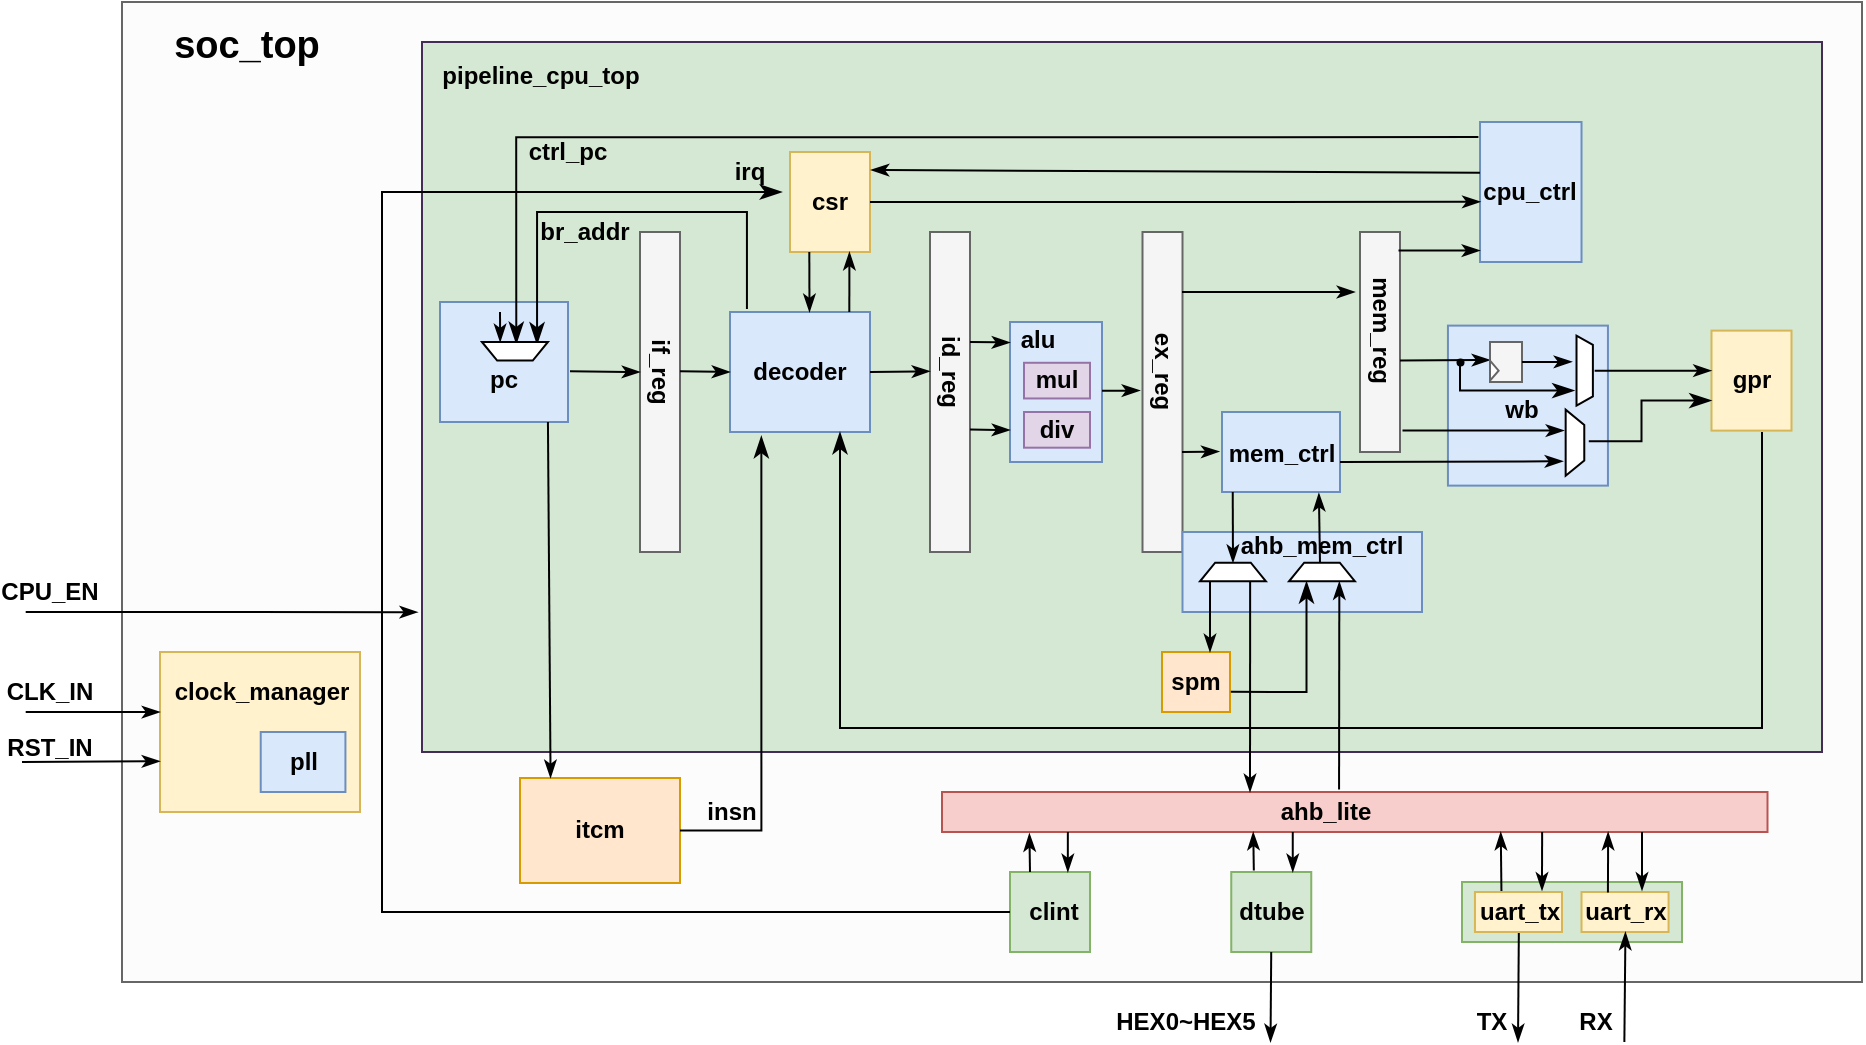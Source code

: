 <mxfile version="22.1.18" type="github">
  <diagram id="prtHgNgQTEPvFCAcTncT" name="Page-1">
    <mxGraphModel dx="1904" dy="692" grid="1" gridSize="10" guides="1" tooltips="1" connect="1" arrows="1" fold="1" page="1" pageScale="1" pageWidth="827" pageHeight="1169" math="0" shadow="0">
      <root>
        <mxCell id="0" />
        <mxCell id="1" parent="0" />
        <mxCell id="tgm_Jqc1dGNHZtKfvELZ-35" value="" style="rounded=0;whiteSpace=wrap;html=1;fillColor=#fcfcfc;fontColor=#333333;strokeColor=#666666;" parent="1" vertex="1">
          <mxGeometry x="-300" y="170" width="870" height="490" as="geometry" />
        </mxCell>
        <mxCell id="tgm_Jqc1dGNHZtKfvELZ-13" value="" style="rounded=0;whiteSpace=wrap;html=1;fontStyle=0;fillColor=#D5E8D4;strokeColor=#432D57;fontColor=#ffffff;" parent="1" vertex="1">
          <mxGeometry x="-150" y="190" width="700" height="355" as="geometry" />
        </mxCell>
        <mxCell id="fg3nBgNCY8PNhnOmm2WZ-23" value="" style="rounded=0;whiteSpace=wrap;html=1;fontStyle=0;fillColor=#f8cecc;strokeColor=#b85450;" parent="1" vertex="1">
          <mxGeometry x="110" y="565" width="412.75" height="20" as="geometry" />
        </mxCell>
        <mxCell id="fg3nBgNCY8PNhnOmm2WZ-125" value="" style="rounded=0;whiteSpace=wrap;html=1;fontStyle=0;fillColor=#dae8fc;strokeColor=#6c8ebf;" parent="1" vertex="1">
          <mxGeometry x="362.97" y="331.81" width="80" height="80" as="geometry" />
        </mxCell>
        <mxCell id="fg3nBgNCY8PNhnOmm2WZ-1" value="" style="rounded=0;whiteSpace=wrap;html=1;fontStyle=0;fillColor=#dae8fc;strokeColor=#6c8ebf;" parent="1" vertex="1">
          <mxGeometry x="-141" y="320" width="64" height="60" as="geometry" />
        </mxCell>
        <mxCell id="fg3nBgNCY8PNhnOmm2WZ-3" value="pc" style="text;strokeColor=none;align=center;fillColor=none;html=1;verticalAlign=middle;whiteSpace=wrap;rounded=0;fontStyle=1;" parent="1" vertex="1">
          <mxGeometry x="-124" y="349.31" width="30" height="20" as="geometry" />
        </mxCell>
        <mxCell id="fg3nBgNCY8PNhnOmm2WZ-4" value="" style="rounded=0;whiteSpace=wrap;html=1;fontStyle=0;fillColor=#f5f5f5;fontColor=#333333;strokeColor=#666666;" parent="1" vertex="1">
          <mxGeometry x="-41" y="285" width="20" height="160" as="geometry" />
        </mxCell>
        <mxCell id="fg3nBgNCY8PNhnOmm2WZ-5" value="if_reg" style="text;strokeColor=none;align=center;fillColor=none;html=1;verticalAlign=middle;whiteSpace=wrap;rounded=0;shadow=0;fontSize=12;fontStyle=1;rotation=90;" parent="1" vertex="1">
          <mxGeometry x="-61" y="340" width="60" height="30" as="geometry" />
        </mxCell>
        <mxCell id="fg3nBgNCY8PNhnOmm2WZ-6" value="" style="rounded=0;whiteSpace=wrap;html=1;fontStyle=0;fillColor=#dae8fc;strokeColor=#6c8ebf;" parent="1" vertex="1">
          <mxGeometry x="4" y="325" width="70" height="60" as="geometry" />
        </mxCell>
        <mxCell id="fg3nBgNCY8PNhnOmm2WZ-7" value="decoder" style="text;strokeColor=none;align=center;fillColor=none;html=1;verticalAlign=middle;whiteSpace=wrap;rounded=0;fontStyle=1;" parent="1" vertex="1">
          <mxGeometry x="9" y="345" width="60" height="20" as="geometry" />
        </mxCell>
        <mxCell id="fg3nBgNCY8PNhnOmm2WZ-9" value="" style="rounded=0;whiteSpace=wrap;html=1;fontStyle=0;fillColor=#f5f5f5;fontColor=#333333;strokeColor=#666666;" parent="1" vertex="1">
          <mxGeometry x="104" y="285" width="20" height="160" as="geometry" />
        </mxCell>
        <mxCell id="fg3nBgNCY8PNhnOmm2WZ-10" value="id_reg" style="text;strokeColor=none;align=center;fillColor=none;html=1;verticalAlign=middle;whiteSpace=wrap;rounded=0;shadow=0;fontSize=12;fontStyle=1;rotation=90;" parent="1" vertex="1">
          <mxGeometry x="84" y="340" width="60" height="30" as="geometry" />
        </mxCell>
        <mxCell id="fg3nBgNCY8PNhnOmm2WZ-11" value="" style="rounded=0;whiteSpace=wrap;html=1;fontStyle=0;fillColor=#f5f5f5;fontColor=#333333;strokeColor=#666666;" parent="1" vertex="1">
          <mxGeometry x="210.25" y="285" width="20" height="160" as="geometry" />
        </mxCell>
        <mxCell id="fg3nBgNCY8PNhnOmm2WZ-12" value="ex_reg" style="text;strokeColor=none;align=center;fillColor=none;html=1;verticalAlign=middle;whiteSpace=wrap;rounded=0;shadow=0;fontSize=12;fontStyle=1;rotation=90;" parent="1" vertex="1">
          <mxGeometry x="190.25" y="340" width="60" height="30" as="geometry" />
        </mxCell>
        <mxCell id="fg3nBgNCY8PNhnOmm2WZ-13" value="" style="rounded=0;whiteSpace=wrap;html=1;fontStyle=0;fillColor=#f5f5f5;fontColor=#333333;strokeColor=#666666;" parent="1" vertex="1">
          <mxGeometry x="319" y="285" width="20" height="110" as="geometry" />
        </mxCell>
        <mxCell id="fg3nBgNCY8PNhnOmm2WZ-14" value="mem_reg" style="text;strokeColor=none;align=center;fillColor=none;html=1;verticalAlign=middle;whiteSpace=wrap;rounded=0;shadow=0;fontSize=12;fontStyle=1;rotation=90;" parent="1" vertex="1">
          <mxGeometry x="299" y="319.31" width="60" height="30" as="geometry" />
        </mxCell>
        <mxCell id="fg3nBgNCY8PNhnOmm2WZ-15" value="" style="rounded=0;whiteSpace=wrap;html=1;fontStyle=0;fillColor=#dae8fc;strokeColor=#6c8ebf;" parent="1" vertex="1">
          <mxGeometry x="144" y="330" width="46" height="70" as="geometry" />
        </mxCell>
        <mxCell id="fg3nBgNCY8PNhnOmm2WZ-16" value="alu" style="text;strokeColor=none;align=center;fillColor=none;html=1;verticalAlign=middle;whiteSpace=wrap;rounded=0;fontStyle=1;" parent="1" vertex="1">
          <mxGeometry x="128" y="329.31" width="60" height="20" as="geometry" />
        </mxCell>
        <mxCell id="fg3nBgNCY8PNhnOmm2WZ-17" value="" style="rounded=0;whiteSpace=wrap;html=1;fontStyle=0;fillColor=#dae8fc;strokeColor=#6c8ebf;" parent="1" vertex="1">
          <mxGeometry x="250" y="375" width="59" height="40" as="geometry" />
        </mxCell>
        <mxCell id="fg3nBgNCY8PNhnOmm2WZ-18" value="mem_ctrl" style="text;strokeColor=none;align=center;fillColor=none;html=1;verticalAlign=middle;whiteSpace=wrap;rounded=0;fontStyle=1;" parent="1" vertex="1">
          <mxGeometry x="250" y="385.69" width="60" height="20" as="geometry" />
        </mxCell>
        <mxCell id="fg3nBgNCY8PNhnOmm2WZ-19" value="" style="rounded=0;whiteSpace=wrap;html=1;fontStyle=0;fillColor=#dae8fc;strokeColor=#6c8ebf;" parent="1" vertex="1">
          <mxGeometry x="230.25" y="435" width="119.75" height="40" as="geometry" />
        </mxCell>
        <mxCell id="fg3nBgNCY8PNhnOmm2WZ-20" value="ahb_mem_ctrl" style="text;strokeColor=none;align=center;fillColor=none;html=1;verticalAlign=middle;whiteSpace=wrap;rounded=0;fontStyle=1;" parent="1" vertex="1">
          <mxGeometry x="270" y="431.81" width="60" height="20" as="geometry" />
        </mxCell>
        <mxCell id="fg3nBgNCY8PNhnOmm2WZ-21" value="" style="rounded=0;whiteSpace=wrap;html=1;fontStyle=0;fillColor=#ffe6cc;strokeColor=#d79b00;" parent="1" vertex="1">
          <mxGeometry x="220" y="495" width="34" height="30" as="geometry" />
        </mxCell>
        <mxCell id="fg3nBgNCY8PNhnOmm2WZ-22" value="spm" style="text;strokeColor=none;align=center;fillColor=none;html=1;verticalAlign=middle;whiteSpace=wrap;rounded=0;fontStyle=1;" parent="1" vertex="1">
          <mxGeometry x="215" y="505" width="44" height="10" as="geometry" />
        </mxCell>
        <mxCell id="fg3nBgNCY8PNhnOmm2WZ-24" value="ahb_lite" style="text;strokeColor=none;align=center;fillColor=none;html=1;verticalAlign=middle;whiteSpace=wrap;rounded=0;fontStyle=1;" parent="1" vertex="1">
          <mxGeometry x="271.97" y="565" width="60" height="20" as="geometry" />
        </mxCell>
        <mxCell id="fg3nBgNCY8PNhnOmm2WZ-31" value="" style="endArrow=classicThin;html=1;curved=1;rounded=0;endFill=1;" parent="1" edge="1">
          <mxGeometry width="50" height="50" relative="1" as="geometry">
            <mxPoint x="-76" y="354.66" as="sourcePoint" />
            <mxPoint x="-41" y="355" as="targetPoint" />
          </mxGeometry>
        </mxCell>
        <mxCell id="fg3nBgNCY8PNhnOmm2WZ-33" value="" style="endArrow=classicThin;html=1;curved=1;rounded=0;endFill=1;" parent="1" edge="1">
          <mxGeometry width="50" height="50" relative="1" as="geometry">
            <mxPoint x="-21" y="354.66" as="sourcePoint" />
            <mxPoint x="4" y="355" as="targetPoint" />
          </mxGeometry>
        </mxCell>
        <mxCell id="fg3nBgNCY8PNhnOmm2WZ-34" value="" style="endArrow=classicThin;html=1;curved=1;rounded=0;endFill=1;" parent="1" edge="1">
          <mxGeometry width="50" height="50" relative="1" as="geometry">
            <mxPoint x="74" y="355" as="sourcePoint" />
            <mxPoint x="104" y="354.66" as="targetPoint" />
          </mxGeometry>
        </mxCell>
        <mxCell id="fg3nBgNCY8PNhnOmm2WZ-35" value="" style="endArrow=classicThin;html=1;curved=1;rounded=0;endFill=1;" parent="1" edge="1">
          <mxGeometry width="50" height="50" relative="1" as="geometry">
            <mxPoint x="124" y="340" as="sourcePoint" />
            <mxPoint x="144" y="340.24" as="targetPoint" />
          </mxGeometry>
        </mxCell>
        <mxCell id="fg3nBgNCY8PNhnOmm2WZ-36" value="" style="endArrow=classicThin;html=1;curved=1;rounded=0;endFill=1;" parent="1" edge="1">
          <mxGeometry width="50" height="50" relative="1" as="geometry">
            <mxPoint x="190" y="364.39" as="sourcePoint" />
            <mxPoint x="209" y="364.31" as="targetPoint" />
          </mxGeometry>
        </mxCell>
        <mxCell id="fg3nBgNCY8PNhnOmm2WZ-37" value="" style="endArrow=classicThin;html=1;curved=1;rounded=0;endFill=1;entryX=-0.023;entryY=0.494;entryDx=0;entryDy=0;entryPerimeter=0;" parent="1" target="fg3nBgNCY8PNhnOmm2WZ-17" edge="1">
          <mxGeometry width="50" height="50" relative="1" as="geometry">
            <mxPoint x="230" y="395" as="sourcePoint" />
            <mxPoint x="234" y="395" as="targetPoint" />
          </mxGeometry>
        </mxCell>
        <mxCell id="fg3nBgNCY8PNhnOmm2WZ-38" value="" style="endArrow=classicThin;html=1;curved=1;rounded=0;endFill=1;" parent="1" edge="1">
          <mxGeometry width="50" height="50" relative="1" as="geometry">
            <mxPoint x="230" y="315" as="sourcePoint" />
            <mxPoint x="316.48" y="315" as="targetPoint" />
          </mxGeometry>
        </mxCell>
        <mxCell id="fg3nBgNCY8PNhnOmm2WZ-45" value="" style="endArrow=classicThin;html=1;curved=1;rounded=0;endFill=1;" parent="1" edge="1">
          <mxGeometry width="50" height="50" relative="1" as="geometry">
            <mxPoint x="264.08" y="459.65" as="sourcePoint" />
            <mxPoint x="264" y="565" as="targetPoint" />
          </mxGeometry>
        </mxCell>
        <mxCell id="fg3nBgNCY8PNhnOmm2WZ-46" value="" style="endArrow=classicThin;html=1;curved=1;rounded=0;endFill=1;entryX=0.237;entryY=1.014;entryDx=0;entryDy=0;entryPerimeter=0;exitX=0.481;exitY=-0.063;exitDx=0;exitDy=0;exitPerimeter=0;" parent="1" source="fg3nBgNCY8PNhnOmm2WZ-23" target="fg3nBgNCY8PNhnOmm2WZ-129" edge="1">
          <mxGeometry width="50" height="50" relative="1" as="geometry">
            <mxPoint x="309.25" y="555" as="sourcePoint" />
            <mxPoint x="309" y="475" as="targetPoint" />
          </mxGeometry>
        </mxCell>
        <mxCell id="fg3nBgNCY8PNhnOmm2WZ-59" value="" style="endArrow=classicThin;html=1;curved=1;rounded=0;endFill=1;entryX=0.029;entryY=0;entryDx=0;entryDy=0;entryPerimeter=0;exitX=0.805;exitY=0.501;exitDx=0;exitDy=0;exitPerimeter=0;" parent="1" edge="1">
          <mxGeometry width="50" height="50" relative="1" as="geometry">
            <mxPoint x="244.009" y="455.004" as="sourcePoint" />
            <mxPoint x="243.997" y="495" as="targetPoint" />
          </mxGeometry>
        </mxCell>
        <mxCell id="fg3nBgNCY8PNhnOmm2WZ-65" value="" style="endArrow=classicThin;html=1;endFill=1;" parent="1" edge="1">
          <mxGeometry width="50" height="50" relative="1" as="geometry">
            <mxPoint x="219" y="395" as="sourcePoint" />
            <mxPoint x="219" y="395" as="targetPoint" />
          </mxGeometry>
        </mxCell>
        <mxCell id="fg3nBgNCY8PNhnOmm2WZ-69" value="" style="endArrow=classicThin;html=1;curved=1;rounded=0;endFill=1;" parent="1" edge="1">
          <mxGeometry width="50" height="50" relative="1" as="geometry">
            <mxPoint x="309" y="399.97" as="sourcePoint" />
            <mxPoint x="420.5" y="399.66" as="targetPoint" />
          </mxGeometry>
        </mxCell>
        <mxCell id="fg3nBgNCY8PNhnOmm2WZ-70" value="" style="rounded=0;whiteSpace=wrap;html=1;fontStyle=0;fillColor=#f5f5f5;fontColor=#333333;strokeColor=#666666;" parent="1" vertex="1">
          <mxGeometry x="384" y="340" width="16" height="20" as="geometry" />
        </mxCell>
        <mxCell id="fg3nBgNCY8PNhnOmm2WZ-73" value="" style="endArrow=classicThin;html=1;curved=1;rounded=0;endFill=1;entryX=0.153;entryY=1.007;entryDx=0;entryDy=0;entryPerimeter=0;" parent="1" edge="1">
          <mxGeometry width="50" height="50" relative="1" as="geometry">
            <mxPoint x="339" y="349.29" as="sourcePoint" />
            <mxPoint x="384" y="348.98" as="targetPoint" />
          </mxGeometry>
        </mxCell>
        <mxCell id="fg3nBgNCY8PNhnOmm2WZ-74" value="" style="endArrow=classicThin;html=1;curved=1;rounded=0;endFill=1;" parent="1" edge="1">
          <mxGeometry width="50" height="50" relative="1" as="geometry">
            <mxPoint x="124" y="383.8" as="sourcePoint" />
            <mxPoint x="144" y="384.04" as="targetPoint" />
          </mxGeometry>
        </mxCell>
        <mxCell id="fg3nBgNCY8PNhnOmm2WZ-77" value="" style="endArrow=classicThin;html=1;curved=1;rounded=0;endFill=1;" parent="1" edge="1">
          <mxGeometry width="50" height="50" relative="1" as="geometry">
            <mxPoint x="400" y="349.99" as="sourcePoint" />
            <mxPoint x="425" y="349.92" as="targetPoint" />
          </mxGeometry>
        </mxCell>
        <mxCell id="fg3nBgNCY8PNhnOmm2WZ-78" value="" style="edgeStyle=elbowEdgeStyle;elbow=vertical;endArrow=classicThin;html=1;curved=0;rounded=0;endSize=8;startSize=8;endFill=1;entryX=0.221;entryY=1.126;entryDx=0;entryDy=0;entryPerimeter=0;" parent="1" source="fg3nBgNCY8PNhnOmm2WZ-82" target="fg3nBgNCY8PNhnOmm2WZ-79" edge="1">
          <mxGeometry width="50" height="50" relative="1" as="geometry">
            <mxPoint x="369" y="334.31" as="sourcePoint" />
            <mxPoint x="429" y="364.31" as="targetPoint" />
            <Array as="points">
              <mxPoint x="369" y="364.31" />
            </Array>
          </mxGeometry>
        </mxCell>
        <mxCell id="fg3nBgNCY8PNhnOmm2WZ-79" value="" style="verticalLabelPosition=middle;verticalAlign=middle;html=1;shape=trapezoid;perimeter=trapezoidPerimeter;whiteSpace=wrap;size=0.132;arcSize=10;flipV=1;labelPosition=center;align=center;rotation=-90;" parent="1" vertex="1">
          <mxGeometry x="413.85" y="350.21" width="35" height="8.19" as="geometry" />
        </mxCell>
        <mxCell id="fg3nBgNCY8PNhnOmm2WZ-85" value="" style="edgeStyle=elbowEdgeStyle;elbow=vertical;endArrow=classicThin;html=1;curved=0;rounded=0;endSize=8;startSize=8;endFill=1;" parent="1" edge="1">
          <mxGeometry width="50" height="50" relative="1" as="geometry">
            <mxPoint x="369" y="349.31" as="sourcePoint" />
            <mxPoint x="369" y="349.31" as="targetPoint" />
            <Array as="points" />
          </mxGeometry>
        </mxCell>
        <mxCell id="fg3nBgNCY8PNhnOmm2WZ-82" value="" style="shape=waypoint;sketch=0;fillStyle=solid;size=6;pointerEvents=1;points=[];fillColor=none;resizable=0;rotatable=0;perimeter=centerPerimeter;snapToPoint=1;strokeWidth=0;" parent="1" vertex="1">
          <mxGeometry x="359" y="340" width="20" height="20" as="geometry" />
        </mxCell>
        <mxCell id="fg3nBgNCY8PNhnOmm2WZ-87" value="" style="rounded=0;whiteSpace=wrap;html=1;fontStyle=0;fillColor=#fff2cc;strokeColor=#d6b656;" parent="1" vertex="1">
          <mxGeometry x="494.75" y="334.31" width="40" height="50" as="geometry" />
        </mxCell>
        <mxCell id="fg3nBgNCY8PNhnOmm2WZ-88" value="gpr" style="text;strokeColor=none;align=center;fillColor=none;html=1;verticalAlign=middle;whiteSpace=wrap;rounded=0;fontStyle=1;" parent="1" vertex="1">
          <mxGeometry x="499.75" y="349.31" width="30" height="20" as="geometry" />
        </mxCell>
        <mxCell id="fg3nBgNCY8PNhnOmm2WZ-90" value="" style="endArrow=classicThin;html=1;curved=1;rounded=0;endFill=1;exitX=0.499;exitY=-0.108;exitDx=0;exitDy=0;entryX=-0.061;entryY=0.1;entryDx=0;entryDy=0;entryPerimeter=0;exitPerimeter=0;" parent="1" source="fg3nBgNCY8PNhnOmm2WZ-79" edge="1">
          <mxGeometry width="50" height="50" relative="1" as="geometry">
            <mxPoint x="440.972" y="354.019" as="sourcePoint" />
            <mxPoint x="494.75" y="354.32" as="targetPoint" />
            <Array as="points">
              <mxPoint x="476.75" y="354.32" />
            </Array>
          </mxGeometry>
        </mxCell>
        <mxCell id="fg3nBgNCY8PNhnOmm2WZ-91" value="" style="endArrow=classicThin;html=1;curved=1;rounded=0;endFill=1;" parent="1" edge="1">
          <mxGeometry width="50" height="50" relative="1" as="geometry">
            <mxPoint x="340.25" y="384.31" as="sourcePoint" />
            <mxPoint x="421" y="384.31" as="targetPoint" />
          </mxGeometry>
        </mxCell>
        <mxCell id="fg3nBgNCY8PNhnOmm2WZ-92" value="" style="verticalLabelPosition=middle;verticalAlign=middle;html=1;shape=trapezoid;perimeter=trapezoidPerimeter;whiteSpace=wrap;size=0.23;arcSize=10;flipV=1;labelPosition=center;align=center;rotation=-90;" parent="1" vertex="1">
          <mxGeometry x="410" y="385.69" width="32.97" height="9.31" as="geometry" />
        </mxCell>
        <mxCell id="fg3nBgNCY8PNhnOmm2WZ-94" value="" style="edgeStyle=elbowEdgeStyle;elbow=horizontal;endArrow=classicThin;html=1;curved=0;rounded=0;endSize=8;startSize=8;endFill=1;entryX=0;entryY=0.75;entryDx=0;entryDy=0;exitX=0.52;exitY=-0.243;exitDx=0;exitDy=0;exitPerimeter=0;" parent="1" source="fg3nBgNCY8PNhnOmm2WZ-92" edge="1">
          <mxGeometry width="50" height="50" relative="1" as="geometry">
            <mxPoint x="433.81" y="394.372" as="sourcePoint" />
            <mxPoint x="494.75" y="369.31" as="targetPoint" />
            <Array as="points">
              <mxPoint x="459.75" y="383.12" />
            </Array>
          </mxGeometry>
        </mxCell>
        <mxCell id="fg3nBgNCY8PNhnOmm2WZ-95" value="" style="rounded=0;whiteSpace=wrap;html=1;fontStyle=0;fillColor=#dae8fc;strokeColor=#6c8ebf;" parent="1" vertex="1">
          <mxGeometry x="379.01" y="230" width="50.75" height="70" as="geometry" />
        </mxCell>
        <mxCell id="fg3nBgNCY8PNhnOmm2WZ-96" value="cpu_ctrl" style="text;strokeColor=none;align=center;fillColor=none;html=1;verticalAlign=middle;whiteSpace=wrap;rounded=0;fontStyle=1;" parent="1" vertex="1">
          <mxGeometry x="389.38" y="255" width="30" height="20" as="geometry" />
        </mxCell>
        <mxCell id="fg3nBgNCY8PNhnOmm2WZ-97" value="" style="endArrow=classicThin;html=1;curved=1;rounded=0;endFill=1;" parent="1" edge="1">
          <mxGeometry width="50" height="50" relative="1" as="geometry">
            <mxPoint x="338.25" y="294.31" as="sourcePoint" />
            <mxPoint x="379" y="294.31" as="targetPoint" />
          </mxGeometry>
        </mxCell>
        <mxCell id="fg3nBgNCY8PNhnOmm2WZ-98" value="" style="rounded=0;whiteSpace=wrap;html=1;fontStyle=0;fillColor=#fff2cc;strokeColor=#d6b656;" parent="1" vertex="1">
          <mxGeometry x="34" y="245" width="40" height="50" as="geometry" />
        </mxCell>
        <mxCell id="fg3nBgNCY8PNhnOmm2WZ-99" value="csr" style="text;strokeColor=none;align=center;fillColor=none;html=1;verticalAlign=middle;whiteSpace=wrap;rounded=0;fontStyle=1;" parent="1" vertex="1">
          <mxGeometry x="39" y="260" width="30" height="20" as="geometry" />
        </mxCell>
        <mxCell id="fg3nBgNCY8PNhnOmm2WZ-101" value="" style="endArrow=classicThin;html=1;curved=1;rounded=0;endFill=1;entryX=0.029;entryY=0;entryDx=0;entryDy=0;entryPerimeter=0;" parent="1" edge="1">
          <mxGeometry width="50" height="50" relative="1" as="geometry">
            <mxPoint x="43.66" y="295" as="sourcePoint" />
            <mxPoint x="43.737" y="325" as="targetPoint" />
          </mxGeometry>
        </mxCell>
        <mxCell id="fg3nBgNCY8PNhnOmm2WZ-102" value="" style="endArrow=classicThin;html=1;curved=1;rounded=0;endFill=1;entryX=0.118;entryY=0.5;entryDx=0;entryDy=0;entryPerimeter=0;" parent="1" edge="1">
          <mxGeometry width="50" height="50" relative="1" as="geometry">
            <mxPoint x="63.66" y="325" as="sourcePoint" />
            <mxPoint x="63.72" y="295" as="targetPoint" />
          </mxGeometry>
        </mxCell>
        <mxCell id="fg3nBgNCY8PNhnOmm2WZ-104" value="" style="endArrow=classicThin;html=1;curved=1;rounded=0;endFill=1;entryX=0.5;entryY=1;entryDx=0;entryDy=0;" parent="1" target="fg3nBgNCY8PNhnOmm2WZ-128" edge="1">
          <mxGeometry width="50" height="50" relative="1" as="geometry">
            <mxPoint x="255.37" y="415" as="sourcePoint" />
            <mxPoint x="255.37" y="435" as="targetPoint" />
          </mxGeometry>
        </mxCell>
        <mxCell id="fg3nBgNCY8PNhnOmm2WZ-105" value="" style="endArrow=classicThin;html=1;curved=1;rounded=0;endFill=1;entryX=0.821;entryY=1.014;entryDx=0;entryDy=0;entryPerimeter=0;" parent="1" target="fg3nBgNCY8PNhnOmm2WZ-17" edge="1">
          <mxGeometry width="50" height="50" relative="1" as="geometry">
            <mxPoint x="299" y="450.34" as="sourcePoint" />
            <mxPoint x="299.06" y="430.34" as="targetPoint" />
          </mxGeometry>
        </mxCell>
        <mxCell id="fg3nBgNCY8PNhnOmm2WZ-107" value="&lt;font color=&quot;#000000&quot;&gt;irq&lt;/font&gt;" style="text;strokeColor=none;align=center;fillColor=none;html=1;verticalAlign=middle;whiteSpace=wrap;rounded=0;fontStyle=1;fontColor=#336600;" parent="1" vertex="1">
          <mxGeometry x="-1" y="245" width="30" height="20" as="geometry" />
        </mxCell>
        <mxCell id="fg3nBgNCY8PNhnOmm2WZ-109" value="" style="endArrow=classicThin;html=1;curved=1;rounded=0;endFill=1;entryX=0.004;entryY=0.575;entryDx=0;entryDy=0;entryPerimeter=0;exitX=1;exitY=0.5;exitDx=0;exitDy=0;" parent="1" source="fg3nBgNCY8PNhnOmm2WZ-98" edge="1">
          <mxGeometry width="50" height="50" relative="1" as="geometry">
            <mxPoint x="54" y="269.66" as="sourcePoint" />
            <mxPoint x="379.203" y="269.91" as="targetPoint" />
          </mxGeometry>
        </mxCell>
        <mxCell id="fg3nBgNCY8PNhnOmm2WZ-110" value="" style="endArrow=classicThin;html=1;curved=1;rounded=0;endFill=1;entryX=1.012;entryY=0.18;entryDx=0;entryDy=0;entryPerimeter=0;exitX=-0.023;exitY=0.445;exitDx=0;exitDy=0;exitPerimeter=0;" parent="1" target="fg3nBgNCY8PNhnOmm2WZ-98" edge="1">
          <mxGeometry width="50" height="50" relative="1" as="geometry">
            <mxPoint x="379.013" y="255.4" as="sourcePoint" />
            <mxPoint x="55.18" y="254.6" as="targetPoint" />
          </mxGeometry>
        </mxCell>
        <mxCell id="fg3nBgNCY8PNhnOmm2WZ-112" value="" style="rounded=0;whiteSpace=wrap;html=1;fontStyle=0;fillColor=#ffe6cc;strokeColor=#d79b00;" parent="1" vertex="1">
          <mxGeometry x="-101" y="558" width="80" height="52.5" as="geometry" />
        </mxCell>
        <mxCell id="fg3nBgNCY8PNhnOmm2WZ-113" value="itcm" style="text;strokeColor=none;align=center;fillColor=none;html=1;verticalAlign=middle;whiteSpace=wrap;rounded=0;fontStyle=1;" parent="1" vertex="1">
          <mxGeometry x="-76" y="574.25" width="30" height="20" as="geometry" />
        </mxCell>
        <mxCell id="fg3nBgNCY8PNhnOmm2WZ-116" value="" style="endArrow=classicThin;html=1;curved=1;rounded=0;endFill=1;entryX=0.191;entryY=-0.001;entryDx=0;entryDy=0;entryPerimeter=0;" parent="1" target="fg3nBgNCY8PNhnOmm2WZ-112" edge="1">
          <mxGeometry width="50" height="50" relative="1" as="geometry">
            <mxPoint x="-87.03" y="380" as="sourcePoint" />
            <mxPoint x="-87.03" y="465" as="targetPoint" />
          </mxGeometry>
        </mxCell>
        <mxCell id="fg3nBgNCY8PNhnOmm2WZ-121" value="pipeline_cpu_top" style="text;strokeColor=none;align=center;fillColor=none;html=1;verticalAlign=middle;whiteSpace=wrap;rounded=0;fontStyle=1;" parent="1" vertex="1">
          <mxGeometry x="-150" y="195" width="119" height="24.31" as="geometry" />
        </mxCell>
        <mxCell id="fg3nBgNCY8PNhnOmm2WZ-124" value="" style="verticalLabelPosition=bottom;verticalAlign=top;html=1;shape=mxgraph.basic.acute_triangle;dx=0.5;rotation=90;strokeColor=#666666;" parent="1" vertex="1">
          <mxGeometry x="381.16" y="352.16" width="10" height="4.31" as="geometry" />
        </mxCell>
        <mxCell id="fg3nBgNCY8PNhnOmm2WZ-127" value="wb" style="text;strokeColor=none;align=center;fillColor=none;html=1;verticalAlign=middle;whiteSpace=wrap;rounded=0;fontStyle=1;" parent="1" vertex="1">
          <mxGeometry x="369.76" y="364.31" width="60" height="20" as="geometry" />
        </mxCell>
        <mxCell id="fg3nBgNCY8PNhnOmm2WZ-128" value="" style="verticalLabelPosition=middle;verticalAlign=middle;html=1;shape=trapezoid;perimeter=trapezoidPerimeter;whiteSpace=wrap;size=0.23;arcSize=10;flipV=1;labelPosition=center;align=center;rotation=-180;" parent="1" vertex="1">
          <mxGeometry x="239" y="450.34" width="32.97" height="9.31" as="geometry" />
        </mxCell>
        <mxCell id="fg3nBgNCY8PNhnOmm2WZ-129" value="" style="verticalLabelPosition=middle;verticalAlign=middle;html=1;shape=trapezoid;perimeter=trapezoidPerimeter;whiteSpace=wrap;size=0.23;arcSize=10;flipV=1;labelPosition=center;align=center;rotation=-180;" parent="1" vertex="1">
          <mxGeometry x="283.51" y="450.34" width="32.97" height="9.31" as="geometry" />
        </mxCell>
        <mxCell id="fg3nBgNCY8PNhnOmm2WZ-130" value="" style="edgeStyle=elbowEdgeStyle;elbow=vertical;endArrow=classicThin;html=1;curved=0;rounded=0;endSize=8;startSize=8;entryX=0.75;entryY=0;entryDx=0;entryDy=0;exitX=0.896;exitY=0.989;exitDx=0;exitDy=0;endFill=1;exitPerimeter=0;" parent="1" source="fg3nBgNCY8PNhnOmm2WZ-22" edge="1">
          <mxGeometry width="50" height="50" relative="1" as="geometry">
            <mxPoint x="278.25" y="504.65" as="sourcePoint" />
            <mxPoint x="292.25" y="459.65" as="targetPoint" />
            <Array as="points">
              <mxPoint x="292" y="515" />
            </Array>
          </mxGeometry>
        </mxCell>
        <mxCell id="fg3nBgNCY8PNhnOmm2WZ-133" value="" style="edgeStyle=elbowEdgeStyle;elbow=vertical;endArrow=classicThin;html=1;curved=0;rounded=0;endSize=8;startSize=8;endFill=1;exitX=0.121;exitY=-0.025;exitDx=0;exitDy=0;exitPerimeter=0;entryX=0.835;entryY=0.864;entryDx=0;entryDy=0;entryPerimeter=0;" parent="1" source="fg3nBgNCY8PNhnOmm2WZ-6" target="fg3nBgNCY8PNhnOmm2WZ-136" edge="1">
          <mxGeometry width="50" height="50" relative="1" as="geometry">
            <mxPoint x="-10" y="325" as="sourcePoint" />
            <mxPoint x="-92" y="335" as="targetPoint" />
            <Array as="points">
              <mxPoint x="-60" y="275" />
            </Array>
          </mxGeometry>
        </mxCell>
        <mxCell id="fg3nBgNCY8PNhnOmm2WZ-135" value="" style="edgeStyle=segmentEdgeStyle;endArrow=classicThin;html=1;curved=0;rounded=0;endSize=8;startSize=8;entryX=0.52;entryY=0.893;entryDx=0;entryDy=0;entryPerimeter=0;exitX=-0.016;exitY=0.108;exitDx=0;exitDy=0;exitPerimeter=0;endFill=1;" parent="1" source="fg3nBgNCY8PNhnOmm2WZ-95" target="fg3nBgNCY8PNhnOmm2WZ-136" edge="1">
          <mxGeometry width="50" height="50" relative="1" as="geometry">
            <mxPoint x="151" y="209.99" as="sourcePoint" />
            <mxPoint x="-93" y="265" as="targetPoint" />
          </mxGeometry>
        </mxCell>
        <mxCell id="fg3nBgNCY8PNhnOmm2WZ-136" value="" style="verticalLabelPosition=middle;verticalAlign=middle;html=1;shape=trapezoid;perimeter=trapezoidPerimeter;whiteSpace=wrap;size=0.23;arcSize=10;flipV=1;labelPosition=center;align=center;rotation=0;" parent="1" vertex="1">
          <mxGeometry x="-120.0" y="340" width="32.97" height="9.31" as="geometry" />
        </mxCell>
        <mxCell id="fg3nBgNCY8PNhnOmm2WZ-137" value="" style="endArrow=classicThin;html=1;curved=1;rounded=0;endFill=1;entryX=0.029;entryY=0;entryDx=0;entryDy=0;entryPerimeter=0;" parent="1" edge="1">
          <mxGeometry width="50" height="50" relative="1" as="geometry">
            <mxPoint x="-111" y="325" as="sourcePoint" />
            <mxPoint x="-110.923" y="340" as="targetPoint" />
          </mxGeometry>
        </mxCell>
        <mxCell id="fg3nBgNCY8PNhnOmm2WZ-138" value="" style="edgeStyle=elbowEdgeStyle;elbow=vertical;endArrow=classicThin;html=1;curved=0;rounded=0;endSize=8;startSize=8;endFill=1;entryX=0.419;entryY=1.011;entryDx=0;entryDy=0;entryPerimeter=0;" parent="1" edge="1">
          <mxGeometry width="50" height="50" relative="1" as="geometry">
            <mxPoint x="520" y="385" as="sourcePoint" />
            <mxPoint x="59.0" y="385.0" as="targetPoint" />
            <Array as="points">
              <mxPoint x="95.67" y="533.03" />
            </Array>
          </mxGeometry>
        </mxCell>
        <mxCell id="MzLhHTlZh69e9lJQb5aF-1" value="" style="rounded=0;whiteSpace=wrap;html=1;fontStyle=0;fillColor=#d5e8d4;strokeColor=#82b366;" parent="1" vertex="1">
          <mxGeometry x="144" y="605" width="40" height="40" as="geometry" />
        </mxCell>
        <mxCell id="MzLhHTlZh69e9lJQb5aF-2" value="clint" style="text;strokeColor=none;align=center;fillColor=none;html=1;verticalAlign=middle;whiteSpace=wrap;rounded=0;fontStyle=1;" parent="1" vertex="1">
          <mxGeometry x="144" y="615" width="44" height="20" as="geometry" />
        </mxCell>
        <mxCell id="MzLhHTlZh69e9lJQb5aF-3" value="" style="endArrow=classicThin;html=1;curved=1;rounded=0;endFill=1;entryX=0.095;entryY=1.035;entryDx=0;entryDy=0;entryPerimeter=0;exitX=0.25;exitY=0;exitDx=0;exitDy=0;" parent="1" source="MzLhHTlZh69e9lJQb5aF-1" edge="1">
          <mxGeometry width="50" height="50" relative="1" as="geometry">
            <mxPoint x="133.86" y="600" as="sourcePoint" />
            <mxPoint x="153.7" y="585.7" as="targetPoint" />
          </mxGeometry>
        </mxCell>
        <mxCell id="MzLhHTlZh69e9lJQb5aF-4" value="" style="endArrow=classicThin;html=1;curved=1;rounded=0;endFill=1;entryX=0.5;entryY=1;entryDx=0;entryDy=0;exitX=0.25;exitY=0;exitDx=0;exitDy=0;" parent="1" edge="1">
          <mxGeometry width="50" height="50" relative="1" as="geometry">
            <mxPoint x="172.92" y="585" as="sourcePoint" />
            <mxPoint x="172.92" y="605" as="targetPoint" />
          </mxGeometry>
        </mxCell>
        <mxCell id="MzLhHTlZh69e9lJQb5aF-5" value="" style="edgeStyle=elbowEdgeStyle;elbow=horizontal;endArrow=classicThin;html=1;curved=0;rounded=0;endSize=8;startSize=8;endFill=1;strokeColor=#000000;" parent="1" source="MzLhHTlZh69e9lJQb5aF-2" edge="1">
          <mxGeometry width="50" height="50" relative="1" as="geometry">
            <mxPoint x="-20" y="625" as="sourcePoint" />
            <mxPoint x="30" y="265" as="targetPoint" />
            <Array as="points">
              <mxPoint x="-170" y="445" />
            </Array>
          </mxGeometry>
        </mxCell>
        <mxCell id="tgm_Jqc1dGNHZtKfvELZ-1" value="" style="rounded=0;whiteSpace=wrap;html=1;fontStyle=0;fillColor=#d5e8d4;strokeColor=#82b366;" parent="1" vertex="1">
          <mxGeometry x="370" y="610" width="110" height="30" as="geometry" />
        </mxCell>
        <mxCell id="tgm_Jqc1dGNHZtKfvELZ-2" value="" style="endArrow=classicThin;html=1;curved=1;rounded=0;endFill=1;entryX=0.095;entryY=1.035;entryDx=0;entryDy=0;entryPerimeter=0;exitX=0.206;exitY=0.035;exitDx=0;exitDy=0;exitPerimeter=0;" parent="1" edge="1">
          <mxGeometry width="50" height="50" relative="1" as="geometry">
            <mxPoint x="389.725" y="615.0" as="sourcePoint" />
            <mxPoint x="389.38" y="585" as="targetPoint" />
          </mxGeometry>
        </mxCell>
        <mxCell id="tgm_Jqc1dGNHZtKfvELZ-3" value="" style="endArrow=classicThin;html=1;curved=1;rounded=0;endFill=1;entryX=0.5;entryY=1;entryDx=0;entryDy=0;exitX=0.727;exitY=1.001;exitDx=0;exitDy=0;exitPerimeter=0;" parent="1" source="fg3nBgNCY8PNhnOmm2WZ-23" edge="1">
          <mxGeometry width="50" height="50" relative="1" as="geometry">
            <mxPoint x="410.0" y="594.25" as="sourcePoint" />
            <mxPoint x="410.0" y="614.25" as="targetPoint" />
            <Array as="points">
              <mxPoint x="410" y="600" />
            </Array>
          </mxGeometry>
        </mxCell>
        <mxCell id="tgm_Jqc1dGNHZtKfvELZ-5" value="" style="endArrow=classicThin;html=1;curved=1;rounded=0;endFill=1;exitX=1;exitY=0.5;exitDx=0;exitDy=0;fillColor=#e1d5e7;strokeColor=#000000;" parent="1" edge="1">
          <mxGeometry width="50" height="50" relative="1" as="geometry">
            <mxPoint x="398.42" y="635.0" as="sourcePoint" />
            <mxPoint x="398" y="690" as="targetPoint" />
          </mxGeometry>
        </mxCell>
        <mxCell id="tgm_Jqc1dGNHZtKfvELZ-6" value="TX" style="text;strokeColor=none;align=center;fillColor=none;html=1;verticalAlign=middle;whiteSpace=wrap;rounded=0;fontStyle=1;" parent="1" vertex="1">
          <mxGeometry x="369.76" y="670" width="30" height="20" as="geometry" />
        </mxCell>
        <mxCell id="tgm_Jqc1dGNHZtKfvELZ-7" value="" style="rounded=0;whiteSpace=wrap;html=1;fontStyle=0;fillColor=#fff2cc;strokeColor=#d6b656;" parent="1" vertex="1">
          <mxGeometry x="-281" y="495" width="100" height="80" as="geometry" />
        </mxCell>
        <mxCell id="tgm_Jqc1dGNHZtKfvELZ-8" value="clock_manager" style="text;strokeColor=none;align=center;fillColor=none;html=1;verticalAlign=middle;whiteSpace=wrap;rounded=0;fontStyle=1;" parent="1" vertex="1">
          <mxGeometry x="-270.65" y="500" width="82.35" height="30" as="geometry" />
        </mxCell>
        <mxCell id="tgm_Jqc1dGNHZtKfvELZ-9" value="" style="edgeStyle=segmentEdgeStyle;endArrow=classicThin;html=1;curved=0;rounded=0;endSize=8;startSize=8;entryX=0.224;entryY=1.033;entryDx=0;entryDy=0;entryPerimeter=0;endFill=1;" parent="1" source="fg3nBgNCY8PNhnOmm2WZ-112" target="fg3nBgNCY8PNhnOmm2WZ-6" edge="1">
          <mxGeometry width="50" height="50" relative="1" as="geometry">
            <mxPoint x="-20" y="485" as="sourcePoint" />
            <mxPoint x="10" y="431.81" as="targetPoint" />
          </mxGeometry>
        </mxCell>
        <mxCell id="tgm_Jqc1dGNHZtKfvELZ-10" value="&lt;font color=&quot;#000000&quot;&gt;insn&lt;/font&gt;" style="text;strokeColor=none;align=center;fillColor=none;html=1;verticalAlign=middle;whiteSpace=wrap;rounded=0;fontStyle=1;fontColor=#336600;" parent="1" vertex="1">
          <mxGeometry x="-10" y="565" width="30" height="20" as="geometry" />
        </mxCell>
        <mxCell id="tgm_Jqc1dGNHZtKfvELZ-11" value="&lt;font color=&quot;#000000&quot;&gt;br_addr&lt;/font&gt;" style="text;strokeColor=none;align=center;fillColor=none;html=1;verticalAlign=middle;whiteSpace=wrap;rounded=0;fontStyle=1;fontColor=#336600;" parent="1" vertex="1">
          <mxGeometry x="-87.03" y="275" width="37.03" height="20" as="geometry" />
        </mxCell>
        <mxCell id="tgm_Jqc1dGNHZtKfvELZ-12" value="&lt;font color=&quot;#000000&quot;&gt;ctrl_pc&lt;/font&gt;" style="text;strokeColor=none;align=center;fillColor=none;html=1;verticalAlign=middle;whiteSpace=wrap;rounded=0;fontStyle=1;fontColor=#336600;" parent="1" vertex="1">
          <mxGeometry x="-94" y="235" width="34" height="20" as="geometry" />
        </mxCell>
        <mxCell id="tgm_Jqc1dGNHZtKfvELZ-14" value="" style="endArrow=classicThin;html=1;curved=1;rounded=0;endFill=1;exitX=0.25;exitY=1;exitDx=0;exitDy=0;fillColor=#e1d5e7;strokeColor=#000000;" parent="1" source="tgm_Jqc1dGNHZtKfvELZ-19" edge="1">
          <mxGeometry width="50" height="50" relative="1" as="geometry">
            <mxPoint x="-409.65" y="525.0" as="sourcePoint" />
            <mxPoint x="-281.0" y="525.05" as="targetPoint" />
          </mxGeometry>
        </mxCell>
        <mxCell id="tgm_Jqc1dGNHZtKfvELZ-16" value="" style="rounded=0;whiteSpace=wrap;html=1;fontStyle=0;fillColor=#dae8fc;strokeColor=#6c8ebf;" parent="1" vertex="1">
          <mxGeometry x="-230.64" y="535" width="42.35" height="30" as="geometry" />
        </mxCell>
        <mxCell id="tgm_Jqc1dGNHZtKfvELZ-17" value="pll" style="text;strokeColor=none;align=center;fillColor=none;html=1;verticalAlign=middle;whiteSpace=wrap;rounded=0;fontStyle=1;" parent="1" vertex="1">
          <mxGeometry x="-224.47" y="540" width="30" height="20" as="geometry" />
        </mxCell>
        <mxCell id="tgm_Jqc1dGNHZtKfvELZ-18" value="" style="endArrow=classicThin;html=1;curved=1;rounded=0;endFill=1;fillColor=#e1d5e7;strokeColor=#000000;" parent="1" edge="1">
          <mxGeometry width="50" height="50" relative="1" as="geometry">
            <mxPoint x="-350" y="550" as="sourcePoint" />
            <mxPoint x="-281.0" y="549.63" as="targetPoint" />
          </mxGeometry>
        </mxCell>
        <mxCell id="tgm_Jqc1dGNHZtKfvELZ-19" value="CLK_IN" style="text;strokeColor=none;align=center;fillColor=none;html=1;verticalAlign=middle;whiteSpace=wrap;rounded=0;fontStyle=1;" parent="1" vertex="1">
          <mxGeometry x="-360.65" y="505" width="50" height="20" as="geometry" />
        </mxCell>
        <mxCell id="tgm_Jqc1dGNHZtKfvELZ-20" value="RST_IN" style="text;strokeColor=none;align=center;fillColor=none;html=1;verticalAlign=middle;whiteSpace=wrap;rounded=0;fontStyle=1;" parent="1" vertex="1">
          <mxGeometry x="-360.65" y="530" width="50" height="25" as="geometry" />
        </mxCell>
        <mxCell id="tgm_Jqc1dGNHZtKfvELZ-23" value="&lt;font style=&quot;font-size: 19px;&quot;&gt;soc_top&lt;/font&gt;" style="text;strokeColor=none;align=center;fillColor=none;html=1;verticalAlign=middle;whiteSpace=wrap;rounded=0;fontStyle=1;" parent="1" vertex="1">
          <mxGeometry x="-287.3" y="180" width="99" height="24.31" as="geometry" />
        </mxCell>
        <mxCell id="tgm_Jqc1dGNHZtKfvELZ-26" value="" style="endArrow=classicThin;html=1;curved=1;rounded=0;endFill=1;exitX=0.25;exitY=1;exitDx=0;exitDy=0;fillColor=#e1d5e7;strokeColor=#000000;entryX=-0.003;entryY=0.803;entryDx=0;entryDy=0;entryPerimeter=0;" parent="1" source="tgm_Jqc1dGNHZtKfvELZ-27" target="tgm_Jqc1dGNHZtKfvELZ-13" edge="1">
          <mxGeometry width="50" height="50" relative="1" as="geometry">
            <mxPoint x="-399.3" y="474.65" as="sourcePoint" />
            <mxPoint x="-270.65" y="474.7" as="targetPoint" />
          </mxGeometry>
        </mxCell>
        <mxCell id="tgm_Jqc1dGNHZtKfvELZ-27" value="CPU_EN" style="text;strokeColor=none;align=center;fillColor=none;html=1;verticalAlign=middle;whiteSpace=wrap;rounded=0;fontStyle=1;" parent="1" vertex="1">
          <mxGeometry x="-360.65" y="455" width="50" height="20" as="geometry" />
        </mxCell>
        <mxCell id="tgm_Jqc1dGNHZtKfvELZ-28" value="" style="rounded=0;whiteSpace=wrap;html=1;fontStyle=0;fillColor=#d5e8d4;strokeColor=#82b366;" parent="1" vertex="1">
          <mxGeometry x="254.63" y="605" width="40" height="40" as="geometry" />
        </mxCell>
        <mxCell id="tgm_Jqc1dGNHZtKfvELZ-29" value="dtube" style="text;strokeColor=none;align=center;fillColor=none;html=1;verticalAlign=middle;whiteSpace=wrap;rounded=0;fontStyle=1;" parent="1" vertex="1">
          <mxGeometry x="244.63" y="615" width="60" height="20" as="geometry" />
        </mxCell>
        <mxCell id="tgm_Jqc1dGNHZtKfvELZ-30" value="" style="endArrow=classicThin;html=1;curved=1;rounded=0;endFill=1;entryX=0.095;entryY=1.035;entryDx=0;entryDy=0;entryPerimeter=0;exitX=0.25;exitY=0;exitDx=0;exitDy=0;" parent="1" edge="1">
          <mxGeometry width="50" height="50" relative="1" as="geometry">
            <mxPoint x="265.92" y="604.3" as="sourcePoint" />
            <mxPoint x="265.62" y="585" as="targetPoint" />
          </mxGeometry>
        </mxCell>
        <mxCell id="tgm_Jqc1dGNHZtKfvELZ-31" value="" style="endArrow=classicThin;html=1;curved=1;rounded=0;endFill=1;entryX=0.5;entryY=1;entryDx=0;entryDy=0;exitX=0.25;exitY=0;exitDx=0;exitDy=0;" parent="1" edge="1">
          <mxGeometry width="50" height="50" relative="1" as="geometry">
            <mxPoint x="285.38" y="585" as="sourcePoint" />
            <mxPoint x="285.38" y="605" as="targetPoint" />
          </mxGeometry>
        </mxCell>
        <mxCell id="tgm_Jqc1dGNHZtKfvELZ-32" value="" style="endArrow=classicThin;html=1;curved=1;rounded=0;endFill=1;exitX=1;exitY=0.5;exitDx=0;exitDy=0;fillColor=#e1d5e7;strokeColor=#000000;" parent="1" edge="1">
          <mxGeometry width="50" height="50" relative="1" as="geometry">
            <mxPoint x="274.61" y="645.0" as="sourcePoint" />
            <mxPoint x="274.26" y="690.05" as="targetPoint" />
          </mxGeometry>
        </mxCell>
        <mxCell id="tgm_Jqc1dGNHZtKfvELZ-33" value="HEX0~HEX5" style="text;strokeColor=none;align=center;fillColor=none;html=1;verticalAlign=middle;whiteSpace=wrap;rounded=0;fontStyle=1;" parent="1" vertex="1">
          <mxGeometry x="194" y="670" width="76" height="20" as="geometry" />
        </mxCell>
        <mxCell id="wq2Z8cLyZsnknvrabTnD-1" value="" style="rounded=0;whiteSpace=wrap;html=1;fontStyle=0;fillColor=#fff2cc;strokeColor=#d6b656;" parent="1" vertex="1">
          <mxGeometry x="376.48" y="615" width="43.52" height="20" as="geometry" />
        </mxCell>
        <mxCell id="tgm_Jqc1dGNHZtKfvELZ-4" value="uart_tx" style="text;strokeColor=none;align=center;fillColor=none;html=1;verticalAlign=middle;whiteSpace=wrap;rounded=0;fontStyle=1;" parent="1" vertex="1">
          <mxGeometry x="379.01" y="617.5" width="39.76" height="15" as="geometry" />
        </mxCell>
        <mxCell id="wq2Z8cLyZsnknvrabTnD-3" value="" style="rounded=0;whiteSpace=wrap;html=1;fontStyle=0;fillColor=#fff2cc;strokeColor=#d6b656;" parent="1" vertex="1">
          <mxGeometry x="429.76" y="615" width="43.52" height="20" as="geometry" />
        </mxCell>
        <mxCell id="wq2Z8cLyZsnknvrabTnD-2" value="uart_rx" style="text;strokeColor=none;align=center;fillColor=none;html=1;verticalAlign=middle;whiteSpace=wrap;rounded=0;fontStyle=1;" parent="1" vertex="1">
          <mxGeometry x="421.52" y="615" width="60" height="20" as="geometry" />
        </mxCell>
        <mxCell id="wq2Z8cLyZsnknvrabTnD-4" value="" style="endArrow=classicThin;html=1;curved=1;rounded=0;endFill=1;entryX=0.095;entryY=1.035;entryDx=0;entryDy=0;entryPerimeter=0;exitX=0.206;exitY=0.035;exitDx=0;exitDy=0;exitPerimeter=0;" parent="1" edge="1">
          <mxGeometry width="50" height="50" relative="1" as="geometry">
            <mxPoint x="442.97" y="615.3" as="sourcePoint" />
            <mxPoint x="443.07" y="585" as="targetPoint" />
          </mxGeometry>
        </mxCell>
        <mxCell id="wq2Z8cLyZsnknvrabTnD-5" value="" style="endArrow=classicThin;html=1;curved=1;rounded=0;endFill=1;entryX=0.5;entryY=1;entryDx=0;entryDy=0;exitX=0.727;exitY=1.001;exitDx=0;exitDy=0;exitPerimeter=0;" parent="1" edge="1">
          <mxGeometry width="50" height="50" relative="1" as="geometry">
            <mxPoint x="460" y="585" as="sourcePoint" />
            <mxPoint x="460.0" y="614.25" as="targetPoint" />
          </mxGeometry>
        </mxCell>
        <mxCell id="wq2Z8cLyZsnknvrabTnD-6" value="" style="endArrow=classicThin;html=1;curved=1;rounded=0;endFill=1;entryX=0.095;entryY=1.035;entryDx=0;entryDy=0;entryPerimeter=0;" parent="1" edge="1">
          <mxGeometry width="50" height="50" relative="1" as="geometry">
            <mxPoint x="451.18" y="690" as="sourcePoint" />
            <mxPoint x="451.72" y="635" as="targetPoint" />
          </mxGeometry>
        </mxCell>
        <mxCell id="wq2Z8cLyZsnknvrabTnD-7" value="RX" style="text;strokeColor=none;align=center;fillColor=none;html=1;verticalAlign=middle;whiteSpace=wrap;rounded=0;fontStyle=1;" parent="1" vertex="1">
          <mxGeometry x="421.52" y="670" width="30" height="20" as="geometry" />
        </mxCell>
        <mxCell id="O8pqRy4-CxamEyt211ZE-2" value="&lt;b&gt;mul&lt;/b&gt;" style="rounded=0;whiteSpace=wrap;html=1;fontStyle=0;fillColor=#e1d5e7;strokeColor=#9673a6;" vertex="1" parent="1">
          <mxGeometry x="151" y="350.39" width="33" height="17.84" as="geometry" />
        </mxCell>
        <mxCell id="O8pqRy4-CxamEyt211ZE-4" value="&lt;b&gt;div&lt;/b&gt;" style="rounded=0;whiteSpace=wrap;html=1;fontStyle=0;fillColor=#e1d5e7;strokeColor=#9673a6;" vertex="1" parent="1">
          <mxGeometry x="151" y="375.0" width="33" height="17.84" as="geometry" />
        </mxCell>
      </root>
    </mxGraphModel>
  </diagram>
</mxfile>
